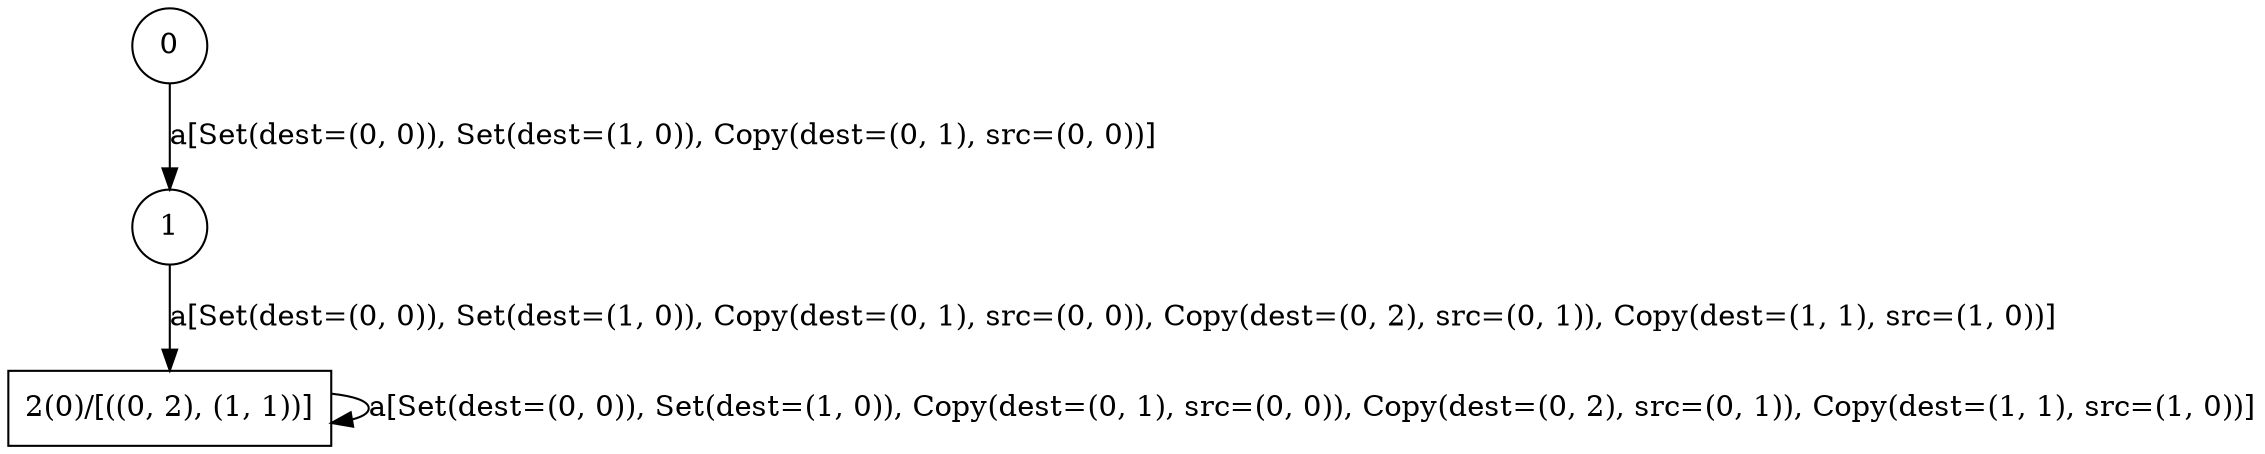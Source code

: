 digraph a_star_capture {	0 -> 1[label="a[Set(dest=(0, 0)), Set(dest=(1, 0)), Copy(dest=(0, 1), src=(0, 0))]"]
	1 -> 2[label="a[Set(dest=(0, 0)), Set(dest=(1, 0)), Copy(dest=(0, 1), src=(0, 0)), Copy(dest=(0, 2), src=(0, 1)), Copy(dest=(1, 1), src=(1, 0))]"]
	2 -> 2[label="a[Set(dest=(0, 0)), Set(dest=(1, 0)), Copy(dest=(0, 1), src=(0, 0)), Copy(dest=(0, 2), src=(0, 1)), Copy(dest=(1, 1), src=(1, 0))]"]0[shape=circle,label=0]
1[shape=circle,label=1]
2[shape=box,label="2(0)/[((0, 2), (1, 1))]"]}
